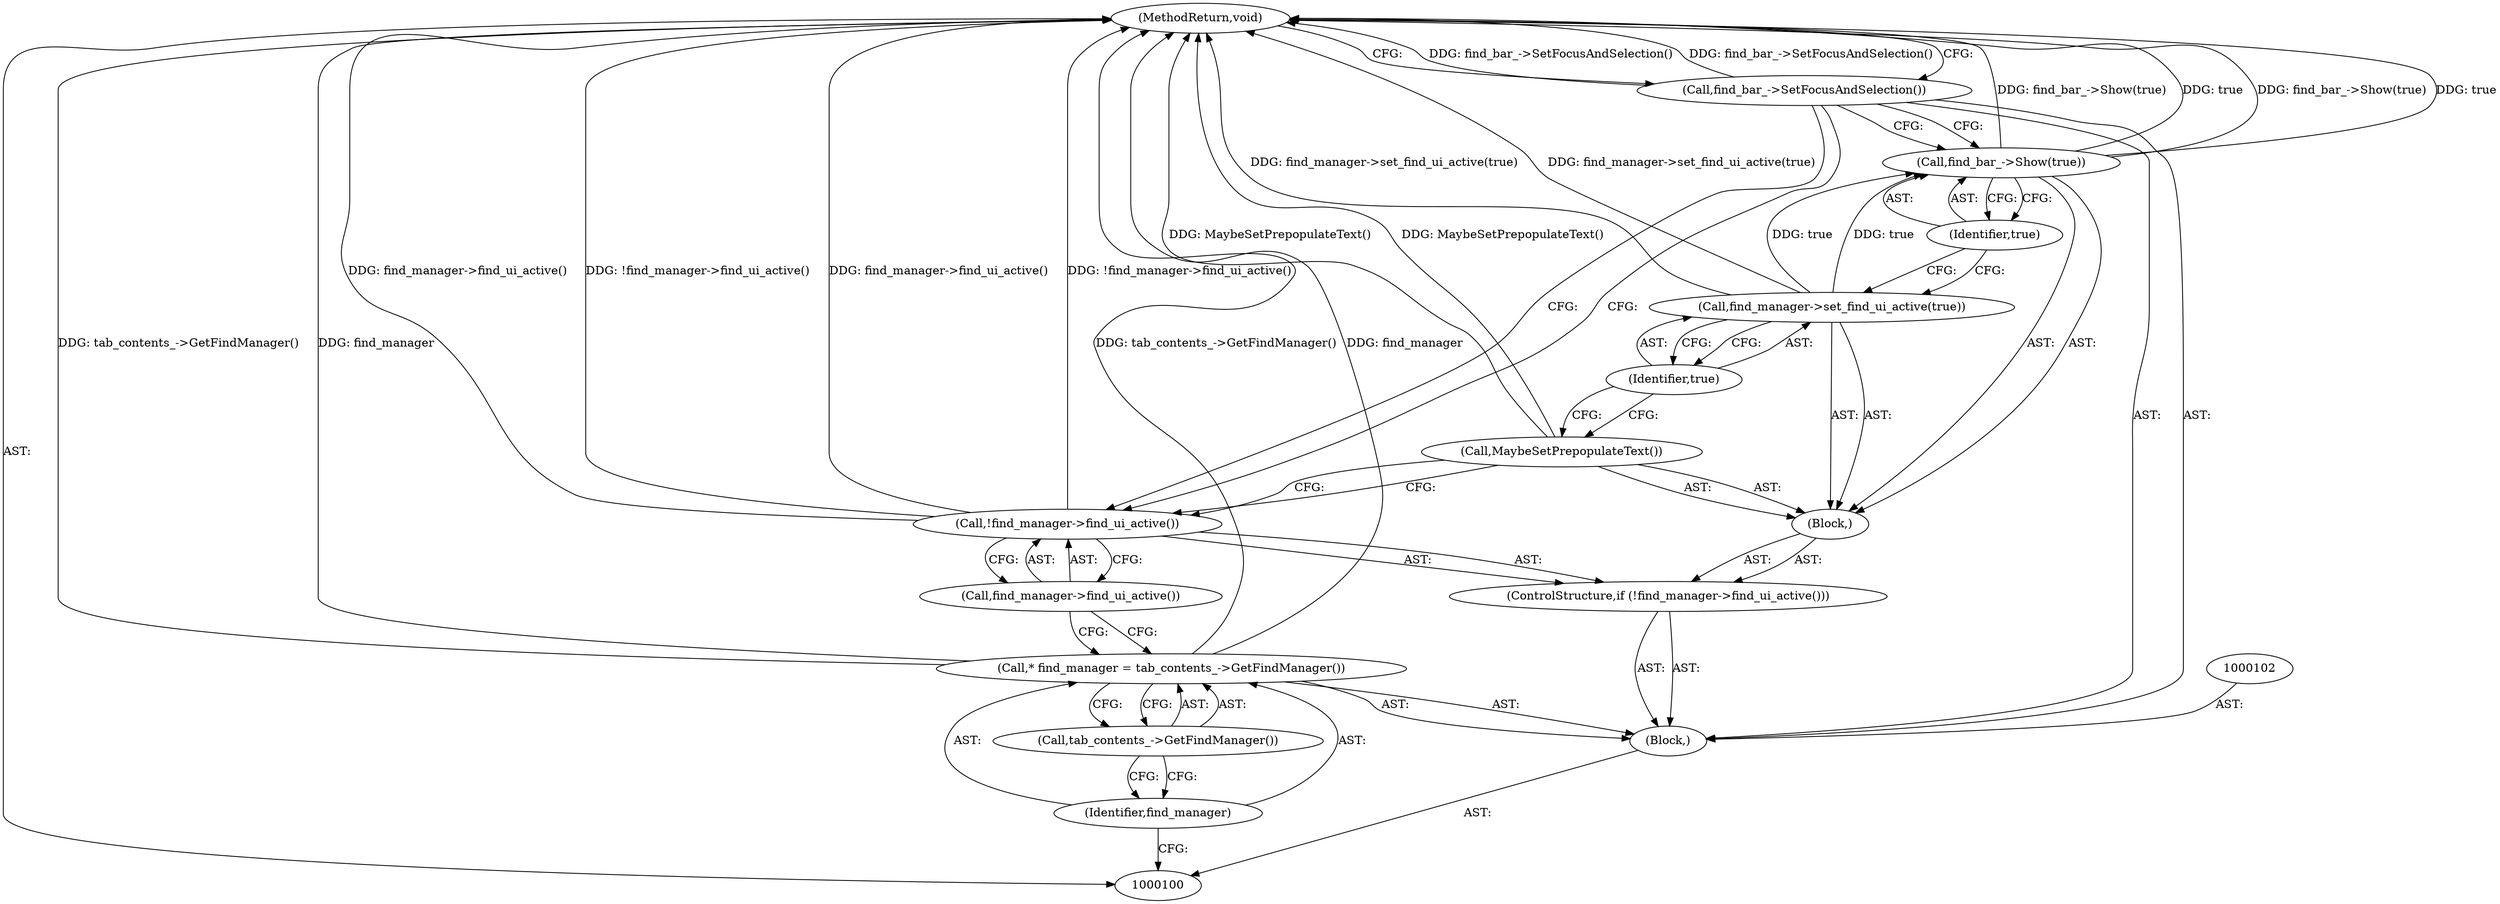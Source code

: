 digraph "1_Chrome_c90c6ca59378d7e86d1a2f28fe96bada35df1508_5" {
"1000116" [label="(MethodReturn,void)"];
"1000101" [label="(Block,)"];
"1000115" [label="(Call,find_bar_->SetFocusAndSelection())"];
"1000103" [label="(Call,* find_manager = tab_contents_->GetFindManager())"];
"1000104" [label="(Identifier,find_manager)"];
"1000105" [label="(Call,tab_contents_->GetFindManager())"];
"1000106" [label="(ControlStructure,if (!find_manager->find_ui_active()))"];
"1000109" [label="(Block,)"];
"1000107" [label="(Call,!find_manager->find_ui_active())"];
"1000108" [label="(Call,find_manager->find_ui_active())"];
"1000110" [label="(Call,MaybeSetPrepopulateText())"];
"1000112" [label="(Identifier,true)"];
"1000111" [label="(Call,find_manager->set_find_ui_active(true))"];
"1000114" [label="(Identifier,true)"];
"1000113" [label="(Call,find_bar_->Show(true))"];
"1000116" -> "1000100"  [label="AST: "];
"1000116" -> "1000115"  [label="CFG: "];
"1000107" -> "1000116"  [label="DDG: find_manager->find_ui_active()"];
"1000107" -> "1000116"  [label="DDG: !find_manager->find_ui_active()"];
"1000103" -> "1000116"  [label="DDG: find_manager"];
"1000103" -> "1000116"  [label="DDG: tab_contents_->GetFindManager()"];
"1000113" -> "1000116"  [label="DDG: true"];
"1000113" -> "1000116"  [label="DDG: find_bar_->Show(true)"];
"1000115" -> "1000116"  [label="DDG: find_bar_->SetFocusAndSelection()"];
"1000111" -> "1000116"  [label="DDG: find_manager->set_find_ui_active(true)"];
"1000110" -> "1000116"  [label="DDG: MaybeSetPrepopulateText()"];
"1000101" -> "1000100"  [label="AST: "];
"1000102" -> "1000101"  [label="AST: "];
"1000103" -> "1000101"  [label="AST: "];
"1000106" -> "1000101"  [label="AST: "];
"1000115" -> "1000101"  [label="AST: "];
"1000115" -> "1000101"  [label="AST: "];
"1000115" -> "1000113"  [label="CFG: "];
"1000115" -> "1000107"  [label="CFG: "];
"1000116" -> "1000115"  [label="CFG: "];
"1000115" -> "1000116"  [label="DDG: find_bar_->SetFocusAndSelection()"];
"1000103" -> "1000101"  [label="AST: "];
"1000103" -> "1000105"  [label="CFG: "];
"1000104" -> "1000103"  [label="AST: "];
"1000105" -> "1000103"  [label="AST: "];
"1000108" -> "1000103"  [label="CFG: "];
"1000103" -> "1000116"  [label="DDG: find_manager"];
"1000103" -> "1000116"  [label="DDG: tab_contents_->GetFindManager()"];
"1000104" -> "1000103"  [label="AST: "];
"1000104" -> "1000100"  [label="CFG: "];
"1000105" -> "1000104"  [label="CFG: "];
"1000105" -> "1000103"  [label="AST: "];
"1000105" -> "1000104"  [label="CFG: "];
"1000103" -> "1000105"  [label="CFG: "];
"1000106" -> "1000101"  [label="AST: "];
"1000107" -> "1000106"  [label="AST: "];
"1000109" -> "1000106"  [label="AST: "];
"1000109" -> "1000106"  [label="AST: "];
"1000110" -> "1000109"  [label="AST: "];
"1000111" -> "1000109"  [label="AST: "];
"1000113" -> "1000109"  [label="AST: "];
"1000107" -> "1000106"  [label="AST: "];
"1000107" -> "1000108"  [label="CFG: "];
"1000108" -> "1000107"  [label="AST: "];
"1000110" -> "1000107"  [label="CFG: "];
"1000115" -> "1000107"  [label="CFG: "];
"1000107" -> "1000116"  [label="DDG: find_manager->find_ui_active()"];
"1000107" -> "1000116"  [label="DDG: !find_manager->find_ui_active()"];
"1000108" -> "1000107"  [label="AST: "];
"1000108" -> "1000103"  [label="CFG: "];
"1000107" -> "1000108"  [label="CFG: "];
"1000110" -> "1000109"  [label="AST: "];
"1000110" -> "1000107"  [label="CFG: "];
"1000112" -> "1000110"  [label="CFG: "];
"1000110" -> "1000116"  [label="DDG: MaybeSetPrepopulateText()"];
"1000112" -> "1000111"  [label="AST: "];
"1000112" -> "1000110"  [label="CFG: "];
"1000111" -> "1000112"  [label="CFG: "];
"1000111" -> "1000109"  [label="AST: "];
"1000111" -> "1000112"  [label="CFG: "];
"1000112" -> "1000111"  [label="AST: "];
"1000114" -> "1000111"  [label="CFG: "];
"1000111" -> "1000116"  [label="DDG: find_manager->set_find_ui_active(true)"];
"1000111" -> "1000113"  [label="DDG: true"];
"1000114" -> "1000113"  [label="AST: "];
"1000114" -> "1000111"  [label="CFG: "];
"1000113" -> "1000114"  [label="CFG: "];
"1000113" -> "1000109"  [label="AST: "];
"1000113" -> "1000114"  [label="CFG: "];
"1000114" -> "1000113"  [label="AST: "];
"1000115" -> "1000113"  [label="CFG: "];
"1000113" -> "1000116"  [label="DDG: true"];
"1000113" -> "1000116"  [label="DDG: find_bar_->Show(true)"];
"1000111" -> "1000113"  [label="DDG: true"];
}
